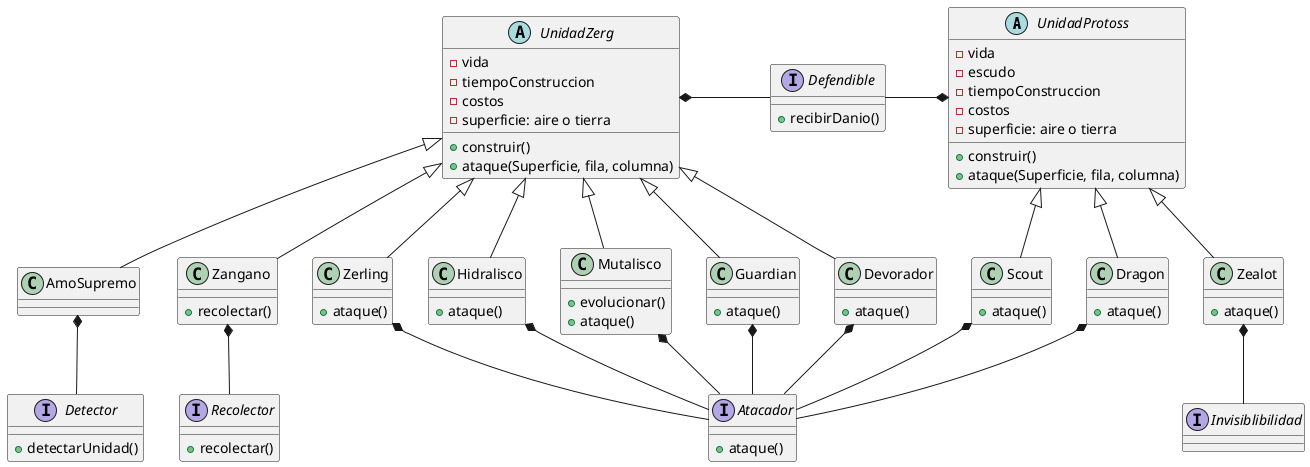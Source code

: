 @startuml


abstract class UnidadProtoss {
    - vida
    - escudo
    - tiempoConstruccion
    - costos
    - superficie: aire o tierra
    + construir()
    + ataque(Superficie, fila, columna)
}

class Zealot {
    +ataque()
}

class Dragon {
    +ataque()
}

class Scout {
   +ataque()

}



abstract class UnidadZerg {
    - vida
    - tiempoConstruccion
    - costos
    - superficie: aire o tierra
    + construir()
    + ataque(Superficie, fila, columna)
}

class AmoSupremo {

}

class Zangano {
    + recolectar()
}

class Zerling {
    + ataque()
}

class Hidralisco {

    +ataque()
}

class Mutalisco {
    +evolucionar()
    +ataque()
}

class Guardian {
    +ataque()
}

class Devorador {
    +ataque()
}

interface Atacador {
    +ataque()
}

interface Defendible {
    +recibirDanio()
}

interface Invisiblibilidad {
}

interface Detector {
    +detectarUnidad()
}

interface Recolector {
    +recolectar()
}

UnidadZerg <|-- Zangano
UnidadZerg <|-- AmoSupremo
UnidadZerg <|-- Zerling
UnidadZerg <|-- Hidralisco
UnidadZerg <|-- Mutalisco
UnidadZerg <|-- Guardian
UnidadZerg <|-- Devorador

UnidadProtoss <|-- Zealot
UnidadProtoss <|-- Dragon
UnidadProtoss <|-- Scout

AmoSupremo *-- Detector

Zealot *-- Invisiblibilidad

Zerling *-- Atacador
Hidralisco *-- Atacador
Mutalisco *-- Atacador
Guardian *-- Atacador
Scout *-- Atacador
Dragon *-- Atacador
Devorador *-- Atacador


Zangano *-- Recolector

UnidadProtoss *-left- Defendible
UnidadZerg *- Defendible




@enduml
